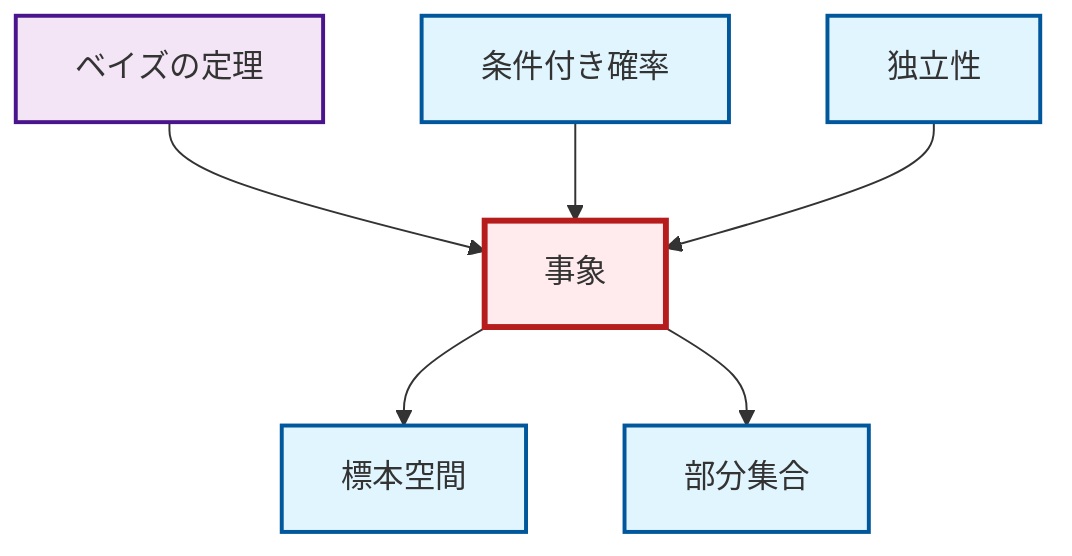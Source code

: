 graph TD
    classDef definition fill:#e1f5fe,stroke:#01579b,stroke-width:2px
    classDef theorem fill:#f3e5f5,stroke:#4a148c,stroke-width:2px
    classDef axiom fill:#fff3e0,stroke:#e65100,stroke-width:2px
    classDef example fill:#e8f5e9,stroke:#1b5e20,stroke-width:2px
    classDef current fill:#ffebee,stroke:#b71c1c,stroke-width:3px
    thm-bayes["ベイズの定理"]:::theorem
    def-sample-space["標本空間"]:::definition
    def-conditional-probability["条件付き確率"]:::definition
    def-subset["部分集合"]:::definition
    def-independence["独立性"]:::definition
    def-event["事象"]:::definition
    thm-bayes --> def-event
    def-event --> def-sample-space
    def-conditional-probability --> def-event
    def-independence --> def-event
    def-event --> def-subset
    class def-event current